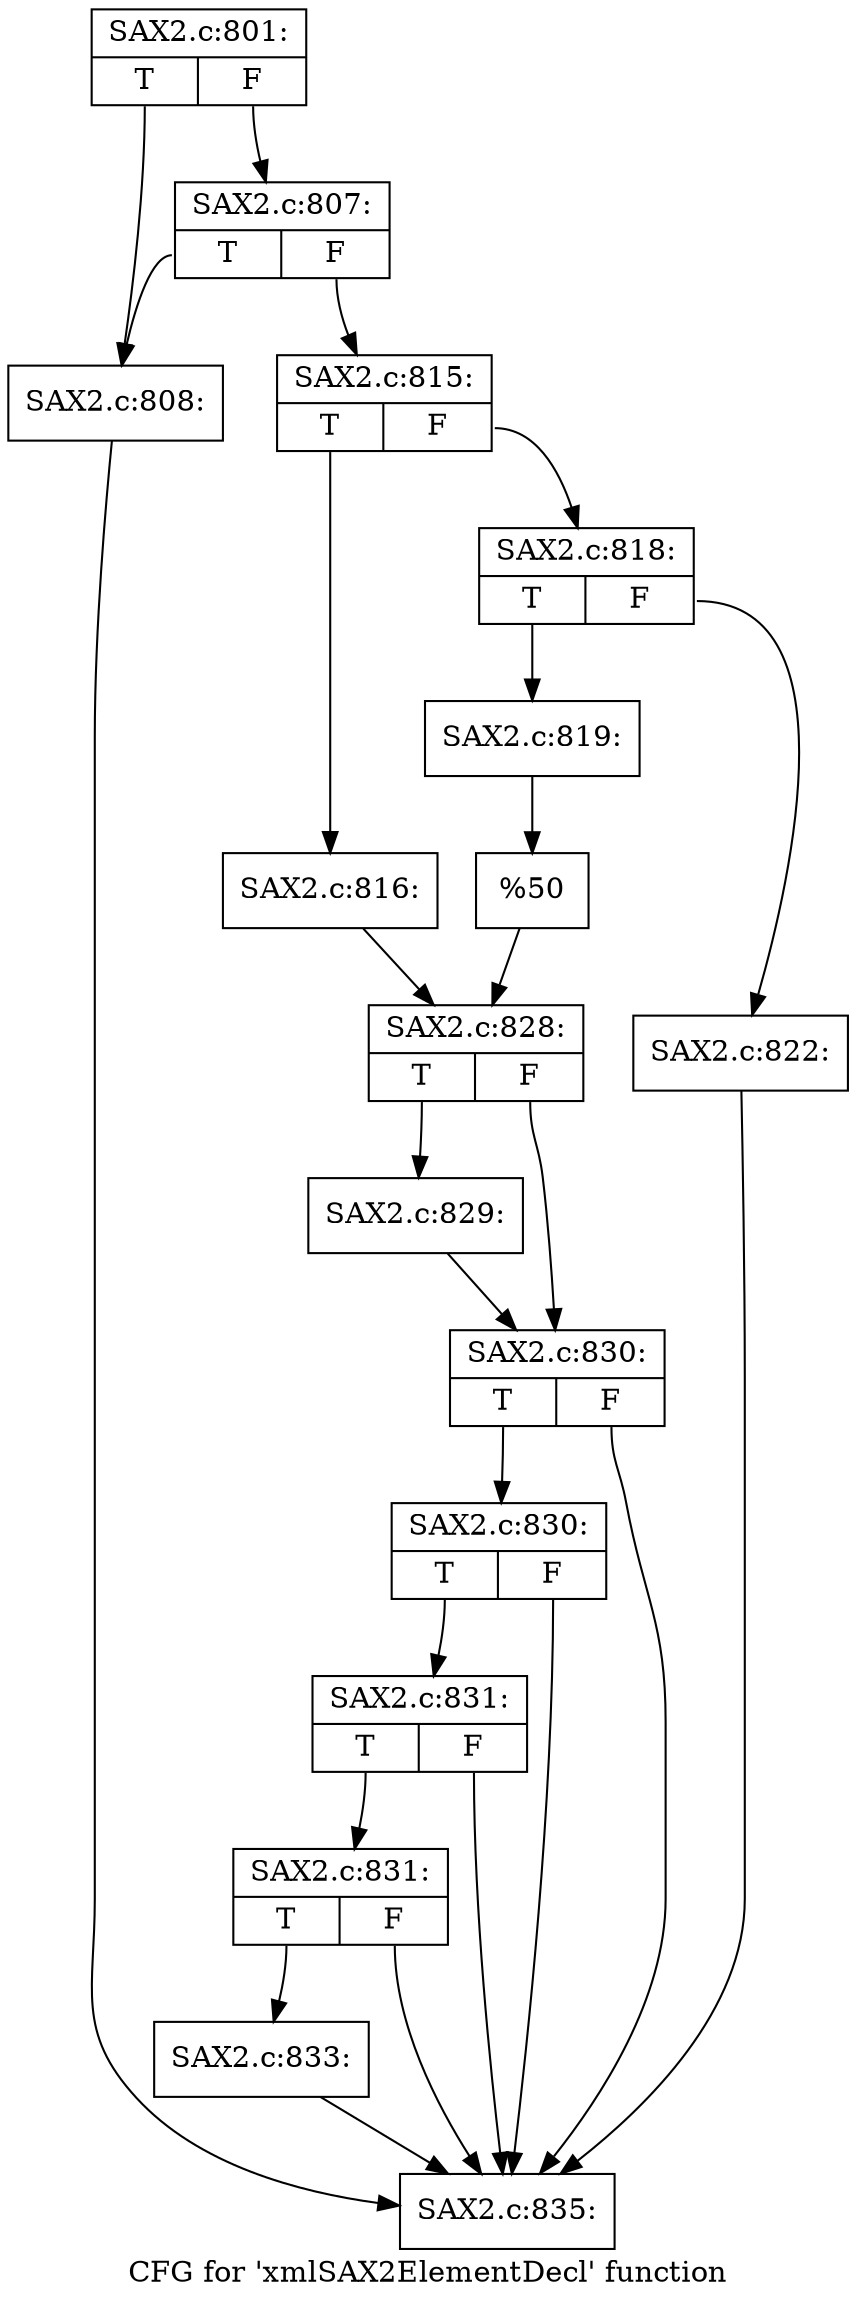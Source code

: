 digraph "CFG for 'xmlSAX2ElementDecl' function" {
	label="CFG for 'xmlSAX2ElementDecl' function";

	Node0x417f1a0 [shape=record,label="{SAX2.c:801:|{<s0>T|<s1>F}}"];
	Node0x417f1a0:s0 -> Node0x4191f50;
	Node0x417f1a0:s1 -> Node0x4191ff0;
	Node0x4191ff0 [shape=record,label="{SAX2.c:807:|{<s0>T|<s1>F}}"];
	Node0x4191ff0:s0 -> Node0x4191f50;
	Node0x4191ff0:s1 -> Node0x4191fa0;
	Node0x4191f50 [shape=record,label="{SAX2.c:808:}"];
	Node0x4191f50 -> Node0x4195550;
	Node0x4191fa0 [shape=record,label="{SAX2.c:815:|{<s0>T|<s1>F}}"];
	Node0x4191fa0:s0 -> Node0x4192730;
	Node0x4191fa0:s1 -> Node0x41927d0;
	Node0x4192730 [shape=record,label="{SAX2.c:816:}"];
	Node0x4192730 -> Node0x4192780;
	Node0x41927d0 [shape=record,label="{SAX2.c:818:|{<s0>T|<s1>F}}"];
	Node0x41927d0:s0 -> Node0x4193540;
	Node0x41927d0:s1 -> Node0x4193db0;
	Node0x4193540 [shape=record,label="{SAX2.c:819:}"];
	Node0x4193540 -> Node0x4193870;
	Node0x4193db0 [shape=record,label="{SAX2.c:822:}"];
	Node0x4193db0 -> Node0x4195550;
	Node0x4193870 [shape=record,label="{%50}"];
	Node0x4193870 -> Node0x4192780;
	Node0x4192780 [shape=record,label="{SAX2.c:828:|{<s0>T|<s1>F}}"];
	Node0x4192780:s0 -> Node0x4194f30;
	Node0x4192780:s1 -> Node0x4194f80;
	Node0x4194f30 [shape=record,label="{SAX2.c:829:}"];
	Node0x4194f30 -> Node0x4194f80;
	Node0x4194f80 [shape=record,label="{SAX2.c:830:|{<s0>T|<s1>F}}"];
	Node0x4194f80:s0 -> Node0x41956a0;
	Node0x4194f80:s1 -> Node0x4195550;
	Node0x41956a0 [shape=record,label="{SAX2.c:830:|{<s0>T|<s1>F}}"];
	Node0x41956a0:s0 -> Node0x4195620;
	Node0x41956a0:s1 -> Node0x4195550;
	Node0x4195620 [shape=record,label="{SAX2.c:831:|{<s0>T|<s1>F}}"];
	Node0x4195620:s0 -> Node0x41955a0;
	Node0x4195620:s1 -> Node0x4195550;
	Node0x41955a0 [shape=record,label="{SAX2.c:831:|{<s0>T|<s1>F}}"];
	Node0x41955a0:s0 -> Node0x4195500;
	Node0x41955a0:s1 -> Node0x4195550;
	Node0x4195500 [shape=record,label="{SAX2.c:833:}"];
	Node0x4195500 -> Node0x4195550;
	Node0x4195550 [shape=record,label="{SAX2.c:835:}"];
}

